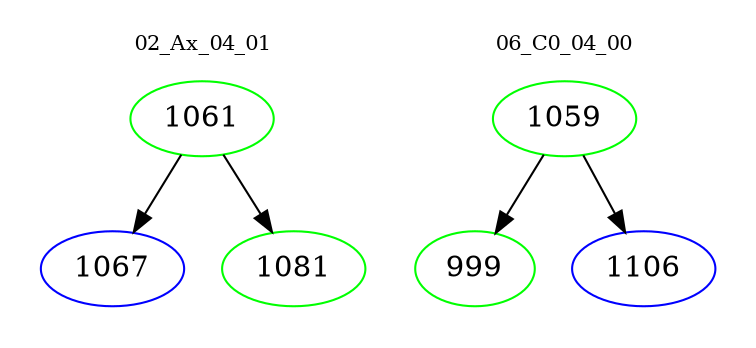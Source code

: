 digraph{
subgraph cluster_0 {
color = white
label = "02_Ax_04_01";
fontsize=10;
T0_1061 [label="1061", color="green"]
T0_1061 -> T0_1067 [color="black"]
T0_1067 [label="1067", color="blue"]
T0_1061 -> T0_1081 [color="black"]
T0_1081 [label="1081", color="green"]
}
subgraph cluster_1 {
color = white
label = "06_C0_04_00";
fontsize=10;
T1_1059 [label="1059", color="green"]
T1_1059 -> T1_999 [color="black"]
T1_999 [label="999", color="green"]
T1_1059 -> T1_1106 [color="black"]
T1_1106 [label="1106", color="blue"]
}
}
